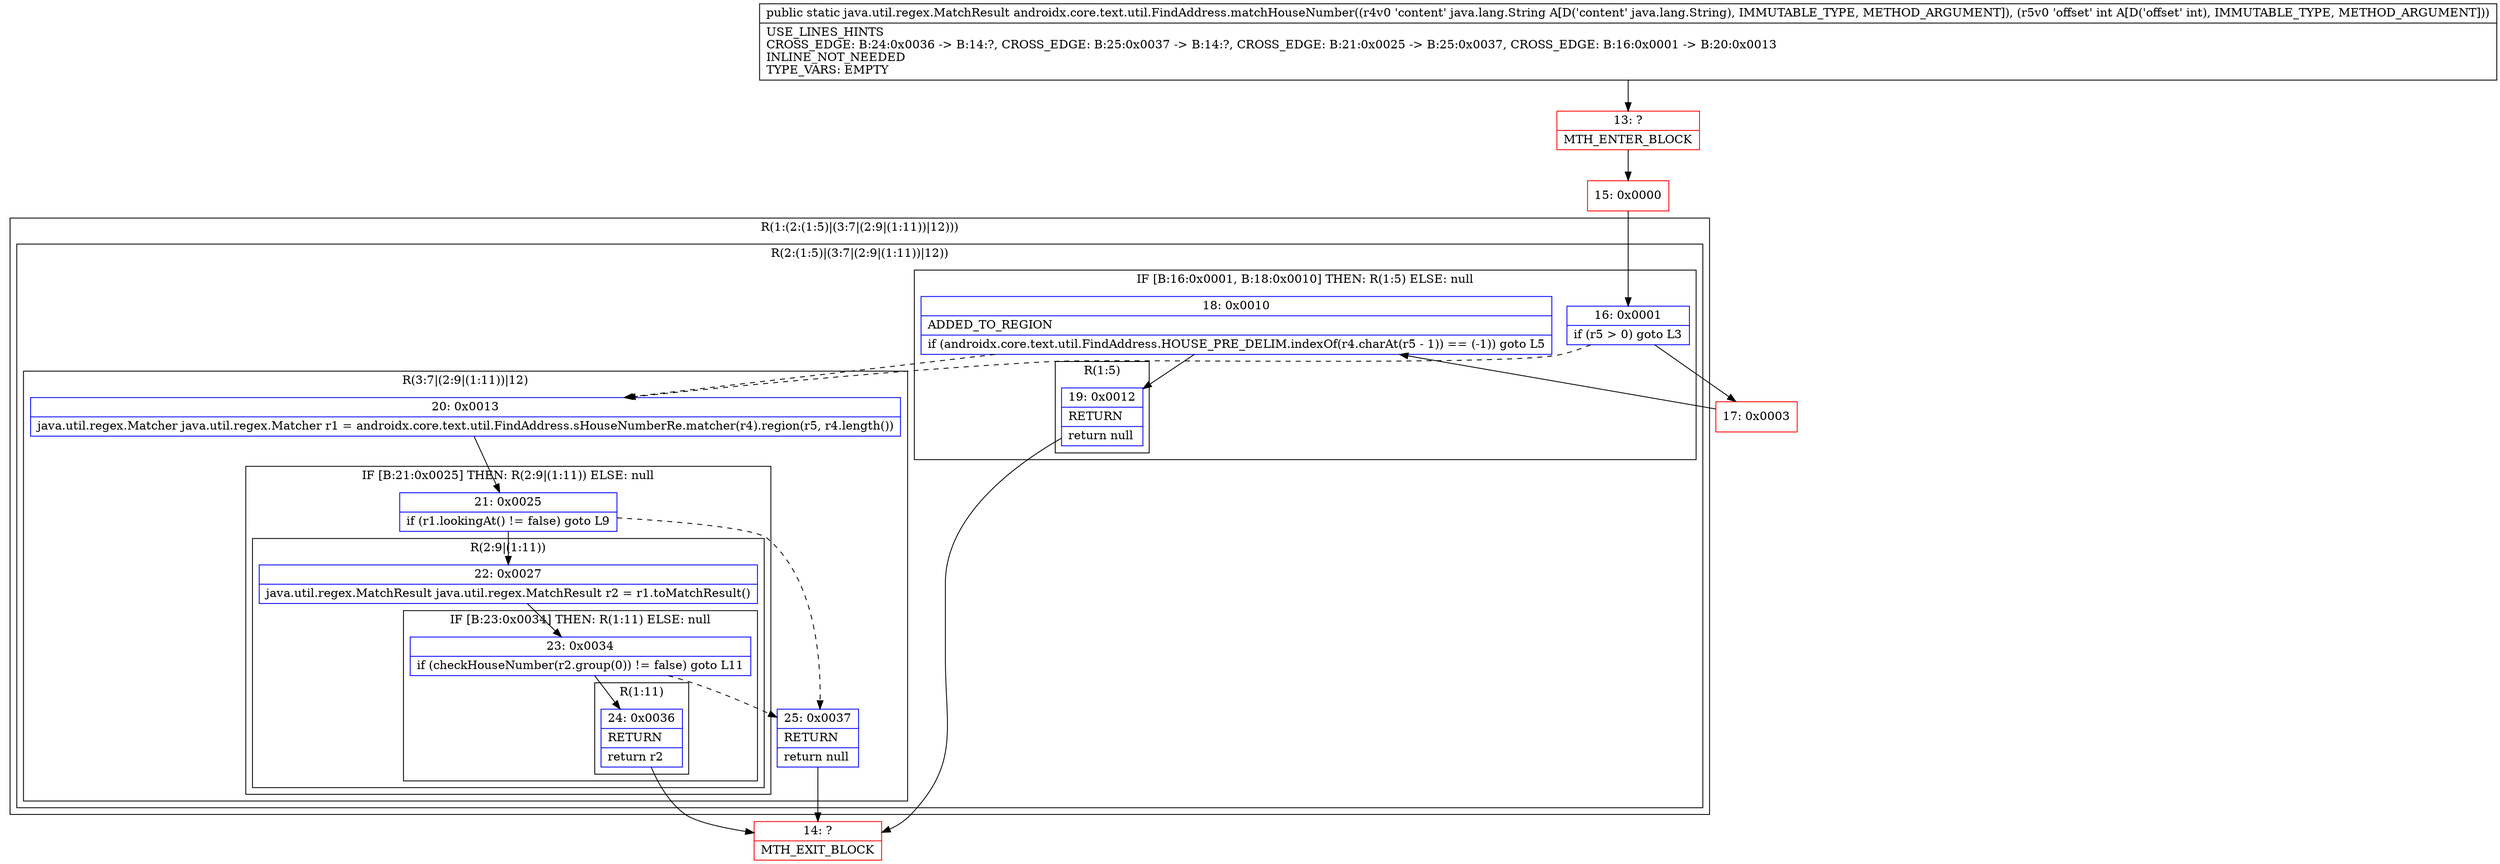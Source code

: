 digraph "CFG forandroidx.core.text.util.FindAddress.matchHouseNumber(Ljava\/lang\/String;I)Ljava\/util\/regex\/MatchResult;" {
subgraph cluster_Region_1410490126 {
label = "R(1:(2:(1:5)|(3:7|(2:9|(1:11))|12)))";
node [shape=record,color=blue];
subgraph cluster_Region_725109001 {
label = "R(2:(1:5)|(3:7|(2:9|(1:11))|12))";
node [shape=record,color=blue];
subgraph cluster_IfRegion_607624617 {
label = "IF [B:16:0x0001, B:18:0x0010] THEN: R(1:5) ELSE: null";
node [shape=record,color=blue];
Node_16 [shape=record,label="{16\:\ 0x0001|if (r5 \> 0) goto L3\l}"];
Node_18 [shape=record,label="{18\:\ 0x0010|ADDED_TO_REGION\l|if (androidx.core.text.util.FindAddress.HOUSE_PRE_DELIM.indexOf(r4.charAt(r5 \- 1)) == (\-1)) goto L5\l}"];
subgraph cluster_Region_618004790 {
label = "R(1:5)";
node [shape=record,color=blue];
Node_19 [shape=record,label="{19\:\ 0x0012|RETURN\l|return null\l}"];
}
}
subgraph cluster_Region_888824542 {
label = "R(3:7|(2:9|(1:11))|12)";
node [shape=record,color=blue];
Node_20 [shape=record,label="{20\:\ 0x0013|java.util.regex.Matcher java.util.regex.Matcher r1 = androidx.core.text.util.FindAddress.sHouseNumberRe.matcher(r4).region(r5, r4.length())\l}"];
subgraph cluster_IfRegion_1581423074 {
label = "IF [B:21:0x0025] THEN: R(2:9|(1:11)) ELSE: null";
node [shape=record,color=blue];
Node_21 [shape=record,label="{21\:\ 0x0025|if (r1.lookingAt() != false) goto L9\l}"];
subgraph cluster_Region_738227170 {
label = "R(2:9|(1:11))";
node [shape=record,color=blue];
Node_22 [shape=record,label="{22\:\ 0x0027|java.util.regex.MatchResult java.util.regex.MatchResult r2 = r1.toMatchResult()\l}"];
subgraph cluster_IfRegion_44051814 {
label = "IF [B:23:0x0034] THEN: R(1:11) ELSE: null";
node [shape=record,color=blue];
Node_23 [shape=record,label="{23\:\ 0x0034|if (checkHouseNumber(r2.group(0)) != false) goto L11\l}"];
subgraph cluster_Region_1705726846 {
label = "R(1:11)";
node [shape=record,color=blue];
Node_24 [shape=record,label="{24\:\ 0x0036|RETURN\l|return r2\l}"];
}
}
}
}
Node_25 [shape=record,label="{25\:\ 0x0037|RETURN\l|return null\l}"];
}
}
}
Node_13 [shape=record,color=red,label="{13\:\ ?|MTH_ENTER_BLOCK\l}"];
Node_15 [shape=record,color=red,label="{15\:\ 0x0000}"];
Node_17 [shape=record,color=red,label="{17\:\ 0x0003}"];
Node_14 [shape=record,color=red,label="{14\:\ ?|MTH_EXIT_BLOCK\l}"];
MethodNode[shape=record,label="{public static java.util.regex.MatchResult androidx.core.text.util.FindAddress.matchHouseNumber((r4v0 'content' java.lang.String A[D('content' java.lang.String), IMMUTABLE_TYPE, METHOD_ARGUMENT]), (r5v0 'offset' int A[D('offset' int), IMMUTABLE_TYPE, METHOD_ARGUMENT]))  | USE_LINES_HINTS\lCROSS_EDGE: B:24:0x0036 \-\> B:14:?, CROSS_EDGE: B:25:0x0037 \-\> B:14:?, CROSS_EDGE: B:21:0x0025 \-\> B:25:0x0037, CROSS_EDGE: B:16:0x0001 \-\> B:20:0x0013\lINLINE_NOT_NEEDED\lTYPE_VARS: EMPTY\l}"];
MethodNode -> Node_13;Node_16 -> Node_17;
Node_16 -> Node_20[style=dashed];
Node_18 -> Node_19;
Node_18 -> Node_20[style=dashed];
Node_19 -> Node_14;
Node_20 -> Node_21;
Node_21 -> Node_22;
Node_21 -> Node_25[style=dashed];
Node_22 -> Node_23;
Node_23 -> Node_24;
Node_23 -> Node_25[style=dashed];
Node_24 -> Node_14;
Node_25 -> Node_14;
Node_13 -> Node_15;
Node_15 -> Node_16;
Node_17 -> Node_18;
}

